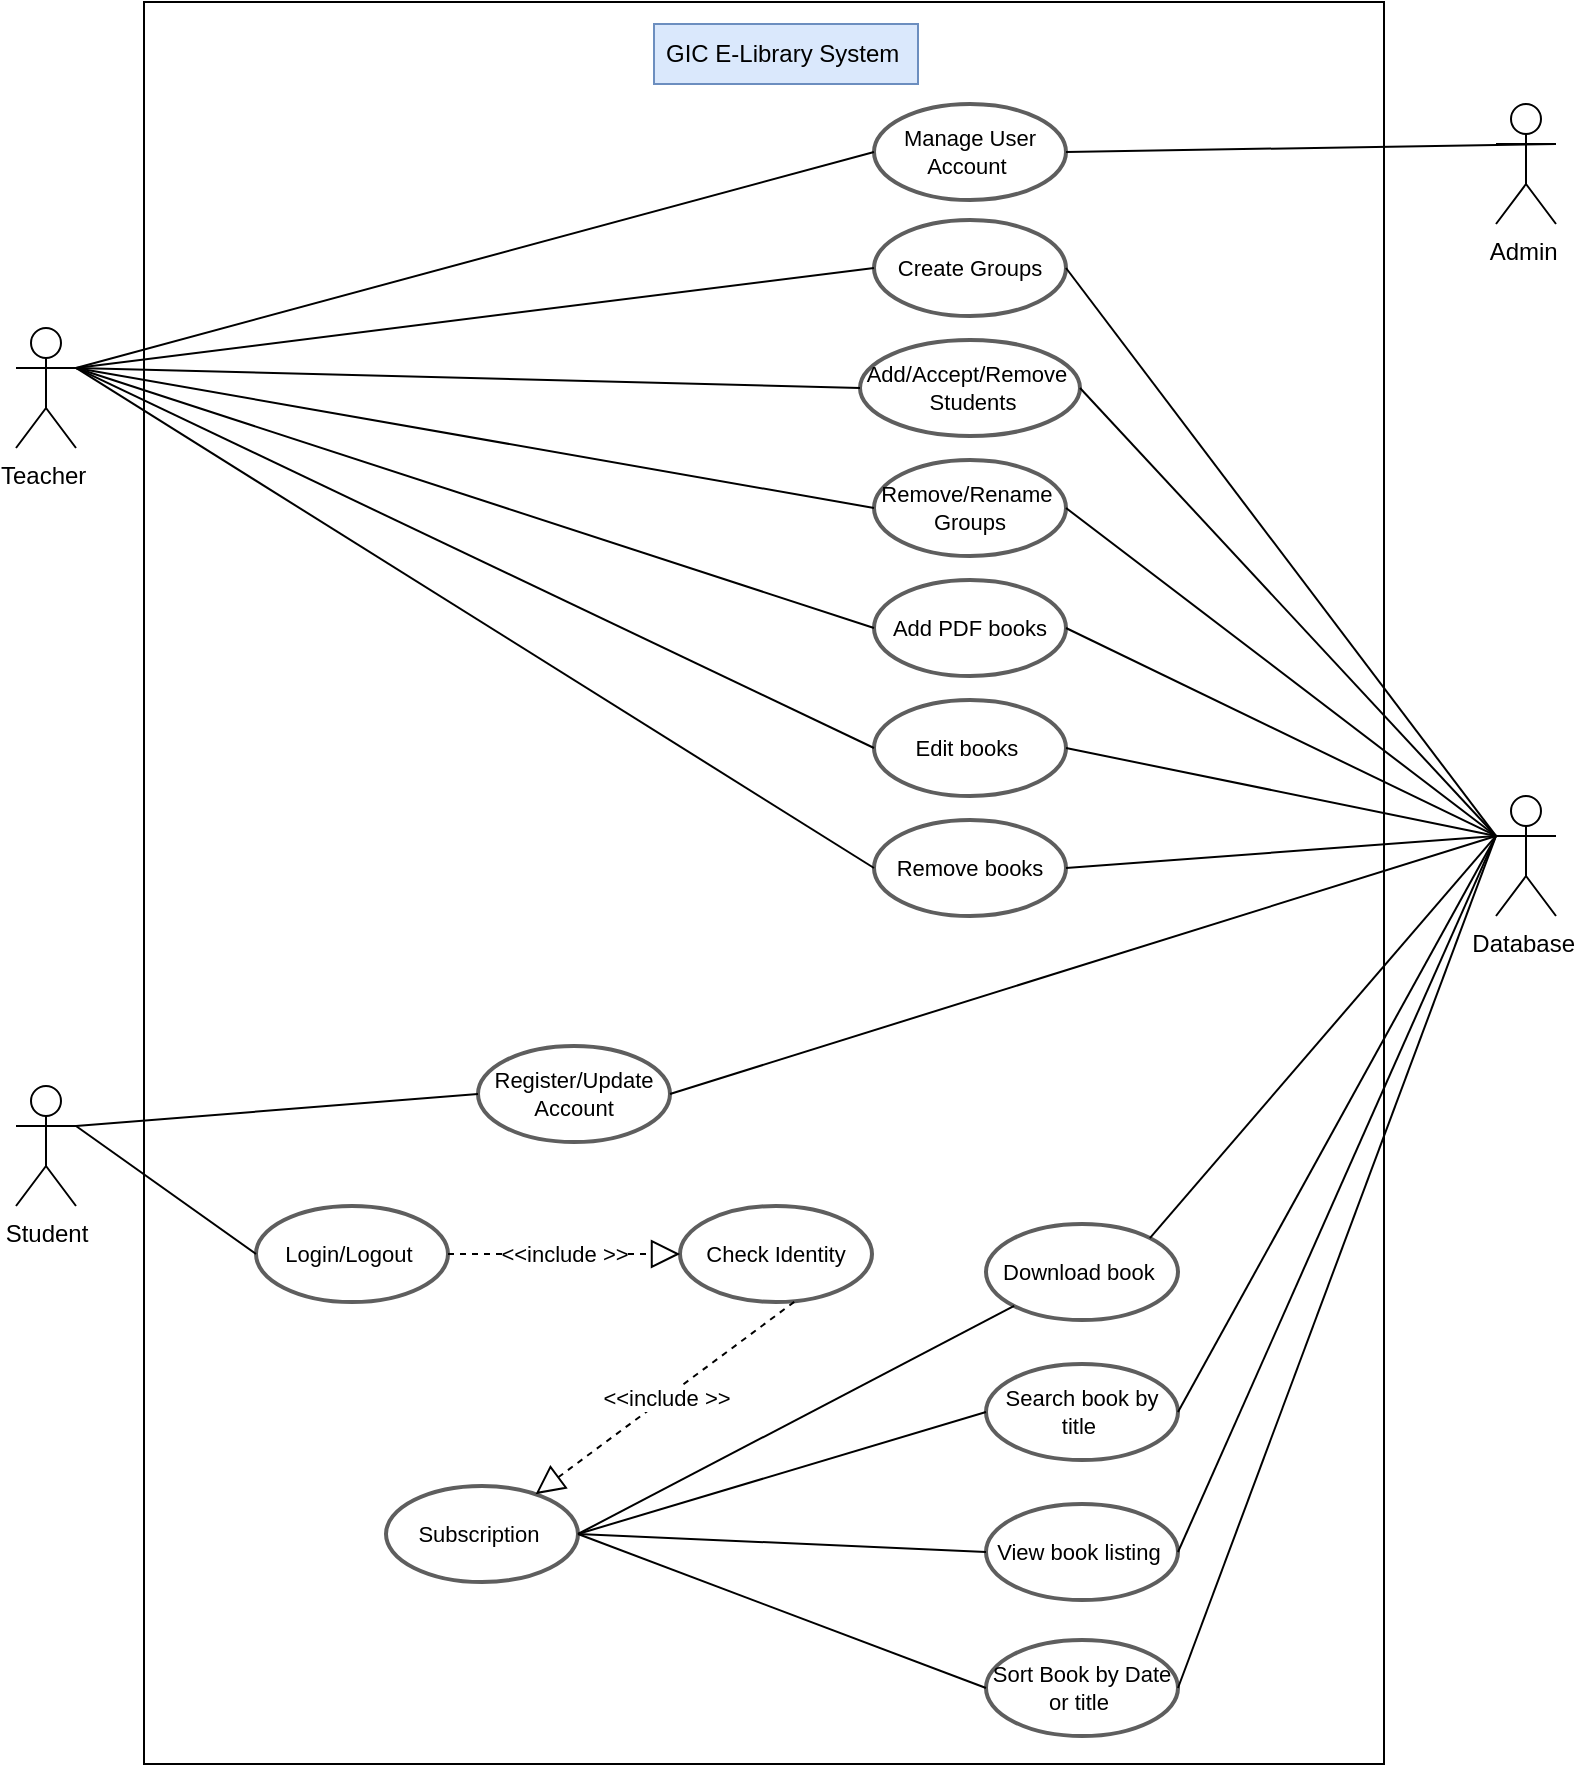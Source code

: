 <mxfile version="13.10.4" type="github" pages="2">
  <diagram id="2CdF47WXMjzZzjcYZRdF" name="Page-1">
    <mxGraphModel dx="946" dy="701" grid="1" gridSize="10" guides="1" tooltips="1" connect="1" arrows="1" fold="1" page="1" pageScale="1" pageWidth="850" pageHeight="1100" math="0" shadow="0">
      <root>
        <mxCell id="0" />
        <mxCell id="1" parent="0" />
        <mxCell id="S0Wiqqi0VeldG7RDCI-M-1" value="" style="whiteSpace=wrap;html=1;" parent="1" vertex="1">
          <mxGeometry x="129" y="49" width="620" height="881" as="geometry" />
        </mxCell>
        <mxCell id="S0Wiqqi0VeldG7RDCI-M-2" value="Teacher&amp;nbsp;" style="shape=umlActor;verticalLabelPosition=bottom;verticalAlign=top;html=1;outlineConnect=0;" parent="1" vertex="1">
          <mxGeometry x="65" y="212" width="30" height="60" as="geometry" />
        </mxCell>
        <mxCell id="S0Wiqqi0VeldG7RDCI-M-3" value="Database&amp;nbsp;" style="shape=umlActor;verticalLabelPosition=bottom;verticalAlign=top;html=1;outlineConnect=0;" parent="1" vertex="1">
          <mxGeometry x="805" y="446" width="30" height="60" as="geometry" />
        </mxCell>
        <mxCell id="s6yUv9onuNBRDBHXsQw6-3" value="Admin&amp;nbsp;" style="shape=umlActor;verticalLabelPosition=bottom;verticalAlign=top;html=1;outlineConnect=0;" parent="1" vertex="1">
          <mxGeometry x="805" y="100" width="30" height="60" as="geometry" />
        </mxCell>
        <mxCell id="s6yUv9onuNBRDBHXsQw6-6" value="GIC E-Library System&amp;nbsp;" style="text;html=1;strokeColor=#6c8ebf;fillColor=#dae8fc;align=center;verticalAlign=middle;whiteSpace=wrap;rounded=0;" parent="1" vertex="1">
          <mxGeometry x="384" y="60" width="132" height="30" as="geometry" />
        </mxCell>
        <UserObject label="Subscription&amp;nbsp;" lucidchartObjectId="KM.SlchLOaab" id="s6yUv9onuNBRDBHXsQw6-9">
          <mxCell style="html=1;overflow=block;whiteSpace=wrap;ellipse;whiteSpace=wrap;fontSize=11;spacing=3;strokeColor=#5e5e5e;strokeOpacity=100;rounded=1;absoluteArcSize=1;arcSize=7;strokeWidth=2;" parent="1" vertex="1" zOrder="5">
            <mxGeometry x="250" y="791" width="96" height="48" as="geometry" />
          </mxCell>
        </UserObject>
        <UserObject label="Check Identity" lucidchartObjectId="KM.SlchLOaab" id="s6yUv9onuNBRDBHXsQw6-10">
          <mxCell style="html=1;overflow=block;whiteSpace=wrap;ellipse;whiteSpace=wrap;fontSize=11;spacing=3;strokeColor=#5e5e5e;strokeOpacity=100;rounded=1;absoluteArcSize=1;arcSize=7;strokeWidth=2;" parent="1" vertex="1" zOrder="5">
            <mxGeometry x="397" y="651" width="96" height="48" as="geometry" />
          </mxCell>
        </UserObject>
        <UserObject label="Manage User Account&amp;nbsp;" lucidchartObjectId="KM.SlchLOaab" id="s6yUv9onuNBRDBHXsQw6-13">
          <mxCell style="html=1;overflow=block;whiteSpace=wrap;ellipse;whiteSpace=wrap;fontSize=11;spacing=3;strokeColor=#5e5e5e;strokeOpacity=100;rounded=1;absoluteArcSize=1;arcSize=7;strokeWidth=2;" parent="1" vertex="1" zOrder="5">
            <mxGeometry x="494" y="100" width="96" height="48" as="geometry" />
          </mxCell>
        </UserObject>
        <UserObject label="Login/Logout&amp;nbsp;" lucidchartObjectId="KM.SlchLOaab" id="s6yUv9onuNBRDBHXsQw6-18">
          <mxCell style="html=1;overflow=block;whiteSpace=wrap;ellipse;whiteSpace=wrap;fontSize=11;spacing=3;strokeColor=#5e5e5e;strokeOpacity=100;rounded=1;absoluteArcSize=1;arcSize=7;strokeWidth=2;" parent="1" vertex="1" zOrder="5">
            <mxGeometry x="185" y="651" width="96" height="48" as="geometry" />
          </mxCell>
        </UserObject>
        <UserObject label="Search book by title&amp;nbsp;" lucidchartObjectId="KM.SlchLOaab" id="s6yUv9onuNBRDBHXsQw6-29">
          <mxCell style="html=1;overflow=block;whiteSpace=wrap;ellipse;whiteSpace=wrap;fontSize=11;spacing=3;strokeColor=#5e5e5e;strokeOpacity=100;rounded=1;absoluteArcSize=1;arcSize=7;strokeWidth=2;" parent="1" vertex="1" zOrder="5">
            <mxGeometry x="550" y="730" width="96" height="48" as="geometry" />
          </mxCell>
        </UserObject>
        <UserObject label="View book listing&amp;nbsp;" lucidchartObjectId="KM.SlchLOaab" id="s6yUv9onuNBRDBHXsQw6-30">
          <mxCell style="html=1;overflow=block;whiteSpace=wrap;ellipse;whiteSpace=wrap;fontSize=11;spacing=3;strokeColor=#5e5e5e;strokeOpacity=100;rounded=1;absoluteArcSize=1;arcSize=7;strokeWidth=2;" parent="1" vertex="1" zOrder="5">
            <mxGeometry x="550" y="800" width="96" height="48" as="geometry" />
          </mxCell>
        </UserObject>
        <UserObject label="Download book&amp;nbsp;" lucidchartObjectId="KM.SlchLOaab" id="s6yUv9onuNBRDBHXsQw6-31">
          <mxCell style="html=1;overflow=block;whiteSpace=wrap;ellipse;whiteSpace=wrap;fontSize=11;spacing=3;strokeColor=#5e5e5e;strokeOpacity=100;rounded=1;absoluteArcSize=1;arcSize=7;strokeWidth=2;" parent="1" vertex="1" zOrder="5">
            <mxGeometry x="550" y="660" width="96" height="48" as="geometry" />
          </mxCell>
        </UserObject>
        <UserObject label="Add PDF books" lucidchartObjectId="KM.SlchLOaab" id="s6yUv9onuNBRDBHXsQw6-33">
          <mxCell style="html=1;overflow=block;whiteSpace=wrap;ellipse;whiteSpace=wrap;fontSize=11;spacing=3;strokeColor=#5e5e5e;strokeOpacity=100;rounded=1;absoluteArcSize=1;arcSize=7;strokeWidth=2;" parent="1" vertex="1" zOrder="5">
            <mxGeometry x="494" y="338" width="96" height="48" as="geometry" />
          </mxCell>
        </UserObject>
        <UserObject label="Edit books&amp;nbsp;" lucidchartObjectId="KM.SlchLOaab" id="s6yUv9onuNBRDBHXsQw6-38">
          <mxCell style="html=1;overflow=block;whiteSpace=wrap;ellipse;whiteSpace=wrap;fontSize=11;spacing=3;strokeColor=#5e5e5e;strokeOpacity=100;rounded=1;absoluteArcSize=1;arcSize=7;strokeWidth=2;" parent="1" vertex="1" zOrder="5">
            <mxGeometry x="494" y="398" width="96" height="48" as="geometry" />
          </mxCell>
        </UserObject>
        <UserObject label="Register/Update Account" lucidchartObjectId="KM.SlchLOaab" id="s6yUv9onuNBRDBHXsQw6-53">
          <mxCell style="html=1;overflow=block;whiteSpace=wrap;ellipse;whiteSpace=wrap;fontSize=11;spacing=3;strokeColor=#5e5e5e;strokeOpacity=100;rounded=1;absoluteArcSize=1;arcSize=7;strokeWidth=2;" parent="1" vertex="1" zOrder="5">
            <mxGeometry x="296" y="571" width="96" height="48" as="geometry" />
          </mxCell>
        </UserObject>
        <mxCell id="s6yUv9onuNBRDBHXsQw6-63" value="Student" style="shape=umlActor;verticalLabelPosition=bottom;verticalAlign=top;html=1;" parent="1" vertex="1">
          <mxGeometry x="65" y="591" width="30" height="60" as="geometry" />
        </mxCell>
        <mxCell id="s6yUv9onuNBRDBHXsQw6-66" value="" style="endArrow=none;html=1;exitX=1;exitY=0.333;exitDx=0;exitDy=0;exitPerimeter=0;entryX=0;entryY=0.5;entryDx=0;entryDy=0;" parent="1" source="s6yUv9onuNBRDBHXsQw6-63" target="s6yUv9onuNBRDBHXsQw6-53" edge="1">
          <mxGeometry width="50" height="50" relative="1" as="geometry">
            <mxPoint x="525" y="981" as="sourcePoint" />
            <mxPoint x="575" y="931" as="targetPoint" />
          </mxGeometry>
        </mxCell>
        <mxCell id="s6yUv9onuNBRDBHXsQw6-69" value="" style="endArrow=none;html=1;entryX=0;entryY=0.333;entryDx=0;entryDy=0;entryPerimeter=0;exitX=1;exitY=0.5;exitDx=0;exitDy=0;" parent="1" source="s6yUv9onuNBRDBHXsQw6-53" target="S0Wiqqi0VeldG7RDCI-M-3" edge="1">
          <mxGeometry width="50" height="50" relative="1" as="geometry">
            <mxPoint x="525" y="981" as="sourcePoint" />
            <mxPoint x="575" y="931" as="targetPoint" />
          </mxGeometry>
        </mxCell>
        <mxCell id="s6yUv9onuNBRDBHXsQw6-70" value="" style="endArrow=none;html=1;exitX=1;exitY=0.333;exitDx=0;exitDy=0;exitPerimeter=0;entryX=0;entryY=0.5;entryDx=0;entryDy=0;" parent="1" source="s6yUv9onuNBRDBHXsQw6-63" target="s6yUv9onuNBRDBHXsQw6-18" edge="1">
          <mxGeometry width="50" height="50" relative="1" as="geometry">
            <mxPoint x="525" y="981" as="sourcePoint" />
            <mxPoint x="575" y="931" as="targetPoint" />
          </mxGeometry>
        </mxCell>
        <mxCell id="s6yUv9onuNBRDBHXsQw6-71" value="&amp;lt;&amp;lt;include &amp;gt;&amp;gt;" style="endArrow=block;dashed=1;endFill=0;endSize=12;html=1;exitX=1;exitY=0.5;exitDx=0;exitDy=0;entryX=0;entryY=0.5;entryDx=0;entryDy=0;" parent="1" source="s6yUv9onuNBRDBHXsQw6-18" target="s6yUv9onuNBRDBHXsQw6-10" edge="1">
          <mxGeometry width="160" relative="1" as="geometry">
            <mxPoint x="465" y="951" as="sourcePoint" />
            <mxPoint x="625" y="951" as="targetPoint" />
          </mxGeometry>
        </mxCell>
        <UserObject label="Sort Book by Date or title&amp;nbsp;" lucidchartObjectId="KM.SlchLOaab" id="s6yUv9onuNBRDBHXsQw6-75">
          <mxCell style="html=1;overflow=block;whiteSpace=wrap;ellipse;whiteSpace=wrap;fontSize=11;spacing=3;strokeColor=#5e5e5e;strokeOpacity=100;rounded=1;absoluteArcSize=1;arcSize=7;strokeWidth=2;" parent="1" vertex="1" zOrder="5">
            <mxGeometry x="550" y="868" width="96" height="48" as="geometry" />
          </mxCell>
        </UserObject>
        <mxCell id="s6yUv9onuNBRDBHXsQw6-76" value="&amp;lt;&amp;lt;include &amp;gt;&amp;gt;" style="endArrow=block;dashed=1;endFill=0;endSize=12;html=1;exitX=0.595;exitY=0.999;exitDx=0;exitDy=0;exitPerimeter=0;" parent="1" source="s6yUv9onuNBRDBHXsQw6-10" target="s6yUv9onuNBRDBHXsQw6-9" edge="1">
          <mxGeometry width="160" relative="1" as="geometry">
            <mxPoint x="465" y="951" as="sourcePoint" />
            <mxPoint x="625" y="951" as="targetPoint" />
          </mxGeometry>
        </mxCell>
        <mxCell id="s6yUv9onuNBRDBHXsQw6-77" value="" style="endArrow=none;html=1;exitX=0;exitY=0.5;exitDx=0;exitDy=0;entryX=1;entryY=0.5;entryDx=0;entryDy=0;" parent="1" source="s6yUv9onuNBRDBHXsQw6-29" target="s6yUv9onuNBRDBHXsQw6-9" edge="1">
          <mxGeometry width="50" height="50" relative="1" as="geometry">
            <mxPoint x="525" y="981" as="sourcePoint" />
            <mxPoint x="575" y="931" as="targetPoint" />
          </mxGeometry>
        </mxCell>
        <mxCell id="s6yUv9onuNBRDBHXsQw6-78" value="" style="endArrow=none;html=1;exitX=0;exitY=0.5;exitDx=0;exitDy=0;entryX=1;entryY=0.5;entryDx=0;entryDy=0;" parent="1" source="s6yUv9onuNBRDBHXsQw6-30" target="s6yUv9onuNBRDBHXsQw6-9" edge="1">
          <mxGeometry width="50" height="50" relative="1" as="geometry">
            <mxPoint x="525" y="981" as="sourcePoint" />
            <mxPoint x="575" y="931" as="targetPoint" />
          </mxGeometry>
        </mxCell>
        <mxCell id="s6yUv9onuNBRDBHXsQw6-79" value="" style="endArrow=none;html=1;exitX=0;exitY=0.5;exitDx=0;exitDy=0;entryX=1;entryY=0.5;entryDx=0;entryDy=0;" parent="1" source="s6yUv9onuNBRDBHXsQw6-75" target="s6yUv9onuNBRDBHXsQw6-9" edge="1">
          <mxGeometry width="50" height="50" relative="1" as="geometry">
            <mxPoint x="525" y="981" as="sourcePoint" />
            <mxPoint x="575" y="931" as="targetPoint" />
          </mxGeometry>
        </mxCell>
        <mxCell id="s6yUv9onuNBRDBHXsQw6-80" value="" style="endArrow=none;html=1;exitX=0;exitY=1;exitDx=0;exitDy=0;entryX=1;entryY=0.5;entryDx=0;entryDy=0;" parent="1" source="s6yUv9onuNBRDBHXsQw6-31" target="s6yUv9onuNBRDBHXsQw6-9" edge="1">
          <mxGeometry width="50" height="50" relative="1" as="geometry">
            <mxPoint x="525" y="981" as="sourcePoint" />
            <mxPoint x="575" y="931" as="targetPoint" />
          </mxGeometry>
        </mxCell>
        <mxCell id="s6yUv9onuNBRDBHXsQw6-81" value="" style="endArrow=none;html=1;exitX=1;exitY=0;exitDx=0;exitDy=0;entryX=0;entryY=0.333;entryDx=0;entryDy=0;entryPerimeter=0;" parent="1" source="s6yUv9onuNBRDBHXsQw6-31" target="S0Wiqqi0VeldG7RDCI-M-3" edge="1">
          <mxGeometry width="50" height="50" relative="1" as="geometry">
            <mxPoint x="525" y="981" as="sourcePoint" />
            <mxPoint x="575" y="931" as="targetPoint" />
          </mxGeometry>
        </mxCell>
        <mxCell id="s6yUv9onuNBRDBHXsQw6-82" value="" style="endArrow=none;html=1;exitX=1;exitY=0.333;exitDx=0;exitDy=0;exitPerimeter=0;entryX=1;entryY=0.5;entryDx=0;entryDy=0;" parent="1" source="s6yUv9onuNBRDBHXsQw6-3" target="s6yUv9onuNBRDBHXsQw6-13" edge="1">
          <mxGeometry width="50" height="50" relative="1" as="geometry">
            <mxPoint x="530" y="158" as="sourcePoint" />
            <mxPoint x="580" y="108" as="targetPoint" />
          </mxGeometry>
        </mxCell>
        <UserObject label="Create Groups" lucidchartObjectId="KM.SlchLOaab" id="s6yUv9onuNBRDBHXsQw6-84">
          <mxCell style="html=1;overflow=block;whiteSpace=wrap;ellipse;whiteSpace=wrap;fontSize=11;spacing=3;strokeColor=#5e5e5e;strokeOpacity=100;rounded=1;absoluteArcSize=1;arcSize=7;strokeWidth=2;" parent="1" vertex="1" zOrder="5">
            <mxGeometry x="494" y="158" width="96" height="48" as="geometry" />
          </mxCell>
        </UserObject>
        <UserObject label="Add/Accept/Remove&amp;nbsp; &amp;nbsp;Students" lucidchartObjectId="KM.SlchLOaab" id="s6yUv9onuNBRDBHXsQw6-85">
          <mxCell style="html=1;overflow=block;whiteSpace=wrap;ellipse;whiteSpace=wrap;fontSize=11;spacing=3;strokeColor=#5e5e5e;strokeOpacity=100;rounded=1;absoluteArcSize=1;arcSize=7;strokeWidth=2;" parent="1" vertex="1" zOrder="5">
            <mxGeometry x="487" y="218" width="110" height="48" as="geometry" />
          </mxCell>
        </UserObject>
        <UserObject label="Remove/Rename&amp;nbsp; Groups" lucidchartObjectId="KM.SlchLOaab" id="s6yUv9onuNBRDBHXsQw6-86">
          <mxCell style="html=1;overflow=block;whiteSpace=wrap;ellipse;whiteSpace=wrap;fontSize=11;spacing=3;strokeColor=#5e5e5e;strokeOpacity=100;rounded=1;absoluteArcSize=1;arcSize=7;strokeWidth=2;" parent="1" vertex="1" zOrder="5">
            <mxGeometry x="494" y="278" width="96" height="48" as="geometry" />
          </mxCell>
        </UserObject>
        <UserObject label="Remove books" lucidchartObjectId="KM.SlchLOaab" id="s6yUv9onuNBRDBHXsQw6-39">
          <mxCell style="html=1;overflow=block;whiteSpace=wrap;ellipse;whiteSpace=wrap;fontSize=11;spacing=3;strokeColor=#5e5e5e;strokeOpacity=100;rounded=1;absoluteArcSize=1;arcSize=7;strokeWidth=2;" parent="1" vertex="1" zOrder="5">
            <mxGeometry x="494" y="458" width="96" height="48" as="geometry" />
          </mxCell>
        </UserObject>
        <mxCell id="s6yUv9onuNBRDBHXsQw6-90" value="" style="endArrow=none;html=1;exitX=1;exitY=0.333;exitDx=0;exitDy=0;exitPerimeter=0;entryX=0;entryY=0.5;entryDx=0;entryDy=0;" parent="1" source="S0Wiqqi0VeldG7RDCI-M-2" target="s6yUv9onuNBRDBHXsQw6-13" edge="1">
          <mxGeometry width="50" height="50" relative="1" as="geometry">
            <mxPoint x="640" y="460" as="sourcePoint" />
            <mxPoint x="690" y="410" as="targetPoint" />
          </mxGeometry>
        </mxCell>
        <mxCell id="s6yUv9onuNBRDBHXsQw6-91" value="" style="endArrow=none;html=1;exitX=1;exitY=0.333;exitDx=0;exitDy=0;exitPerimeter=0;entryX=0;entryY=0.5;entryDx=0;entryDy=0;" parent="1" source="S0Wiqqi0VeldG7RDCI-M-2" target="s6yUv9onuNBRDBHXsQw6-84" edge="1">
          <mxGeometry width="50" height="50" relative="1" as="geometry">
            <mxPoint x="640" y="460" as="sourcePoint" />
            <mxPoint x="690" y="410" as="targetPoint" />
          </mxGeometry>
        </mxCell>
        <mxCell id="s6yUv9onuNBRDBHXsQw6-92" value="" style="endArrow=none;html=1;exitX=1;exitY=0.333;exitDx=0;exitDy=0;exitPerimeter=0;entryX=0;entryY=0.5;entryDx=0;entryDy=0;" parent="1" source="S0Wiqqi0VeldG7RDCI-M-2" target="s6yUv9onuNBRDBHXsQw6-85" edge="1">
          <mxGeometry width="50" height="50" relative="1" as="geometry">
            <mxPoint x="640" y="460" as="sourcePoint" />
            <mxPoint x="690" y="410" as="targetPoint" />
          </mxGeometry>
        </mxCell>
        <mxCell id="s6yUv9onuNBRDBHXsQw6-93" value="" style="endArrow=none;html=1;exitX=1;exitY=0.333;exitDx=0;exitDy=0;exitPerimeter=0;entryX=0;entryY=0.5;entryDx=0;entryDy=0;" parent="1" source="S0Wiqqi0VeldG7RDCI-M-2" target="s6yUv9onuNBRDBHXsQw6-86" edge="1">
          <mxGeometry width="50" height="50" relative="1" as="geometry">
            <mxPoint x="640" y="460" as="sourcePoint" />
            <mxPoint x="690" y="410" as="targetPoint" />
          </mxGeometry>
        </mxCell>
        <mxCell id="s6yUv9onuNBRDBHXsQw6-94" value="" style="endArrow=none;html=1;exitX=1;exitY=0.333;exitDx=0;exitDy=0;exitPerimeter=0;entryX=0;entryY=0.5;entryDx=0;entryDy=0;" parent="1" source="S0Wiqqi0VeldG7RDCI-M-2" target="s6yUv9onuNBRDBHXsQw6-33" edge="1">
          <mxGeometry width="50" height="50" relative="1" as="geometry">
            <mxPoint x="640" y="460" as="sourcePoint" />
            <mxPoint x="690" y="410" as="targetPoint" />
          </mxGeometry>
        </mxCell>
        <mxCell id="s6yUv9onuNBRDBHXsQw6-95" value="" style="endArrow=none;html=1;exitX=1;exitY=0.333;exitDx=0;exitDy=0;exitPerimeter=0;entryX=0;entryY=0.5;entryDx=0;entryDy=0;" parent="1" source="S0Wiqqi0VeldG7RDCI-M-2" target="s6yUv9onuNBRDBHXsQw6-38" edge="1">
          <mxGeometry width="50" height="50" relative="1" as="geometry">
            <mxPoint x="640" y="460" as="sourcePoint" />
            <mxPoint x="690" y="410" as="targetPoint" />
          </mxGeometry>
        </mxCell>
        <mxCell id="s6yUv9onuNBRDBHXsQw6-96" value="" style="endArrow=none;html=1;exitX=1;exitY=0.333;exitDx=0;exitDy=0;exitPerimeter=0;entryX=0;entryY=0.5;entryDx=0;entryDy=0;" parent="1" source="S0Wiqqi0VeldG7RDCI-M-2" target="s6yUv9onuNBRDBHXsQw6-39" edge="1">
          <mxGeometry width="50" height="50" relative="1" as="geometry">
            <mxPoint x="640" y="460" as="sourcePoint" />
            <mxPoint x="690" y="410" as="targetPoint" />
          </mxGeometry>
        </mxCell>
        <mxCell id="s6yUv9onuNBRDBHXsQw6-97" value="" style="endArrow=none;html=1;entryX=0;entryY=0.333;entryDx=0;entryDy=0;entryPerimeter=0;exitX=1;exitY=0.5;exitDx=0;exitDy=0;" parent="1" source="s6yUv9onuNBRDBHXsQw6-39" target="S0Wiqqi0VeldG7RDCI-M-3" edge="1">
          <mxGeometry width="50" height="50" relative="1" as="geometry">
            <mxPoint x="620" y="510" as="sourcePoint" />
            <mxPoint x="670" y="460" as="targetPoint" />
          </mxGeometry>
        </mxCell>
        <mxCell id="s6yUv9onuNBRDBHXsQw6-98" value="" style="endArrow=none;html=1;entryX=1;entryY=0.5;entryDx=0;entryDy=0;exitX=0;exitY=0.333;exitDx=0;exitDy=0;exitPerimeter=0;" parent="1" source="S0Wiqqi0VeldG7RDCI-M-3" target="s6yUv9onuNBRDBHXsQw6-38" edge="1">
          <mxGeometry width="50" height="50" relative="1" as="geometry">
            <mxPoint x="620" y="510" as="sourcePoint" />
            <mxPoint x="670" y="460" as="targetPoint" />
          </mxGeometry>
        </mxCell>
        <mxCell id="s6yUv9onuNBRDBHXsQw6-99" value="" style="endArrow=none;html=1;exitX=1;exitY=0.5;exitDx=0;exitDy=0;entryX=0;entryY=0.333;entryDx=0;entryDy=0;entryPerimeter=0;" parent="1" source="s6yUv9onuNBRDBHXsQw6-33" target="S0Wiqqi0VeldG7RDCI-M-3" edge="1">
          <mxGeometry width="50" height="50" relative="1" as="geometry">
            <mxPoint x="620" y="510" as="sourcePoint" />
            <mxPoint x="670" y="460" as="targetPoint" />
          </mxGeometry>
        </mxCell>
        <mxCell id="s6yUv9onuNBRDBHXsQw6-100" value="" style="endArrow=none;html=1;entryX=1;entryY=0.5;entryDx=0;entryDy=0;exitX=0;exitY=0.333;exitDx=0;exitDy=0;exitPerimeter=0;" parent="1" source="S0Wiqqi0VeldG7RDCI-M-3" target="s6yUv9onuNBRDBHXsQw6-86" edge="1">
          <mxGeometry width="50" height="50" relative="1" as="geometry">
            <mxPoint x="620" y="510" as="sourcePoint" />
            <mxPoint x="670" y="460" as="targetPoint" />
          </mxGeometry>
        </mxCell>
        <mxCell id="s6yUv9onuNBRDBHXsQw6-101" value="" style="endArrow=none;html=1;entryX=1;entryY=0.5;entryDx=0;entryDy=0;exitX=0;exitY=0.333;exitDx=0;exitDy=0;exitPerimeter=0;" parent="1" source="S0Wiqqi0VeldG7RDCI-M-3" target="s6yUv9onuNBRDBHXsQw6-85" edge="1">
          <mxGeometry width="50" height="50" relative="1" as="geometry">
            <mxPoint x="620" y="510" as="sourcePoint" />
            <mxPoint x="670" y="460" as="targetPoint" />
          </mxGeometry>
        </mxCell>
        <mxCell id="s6yUv9onuNBRDBHXsQw6-102" value="" style="endArrow=none;html=1;entryX=1;entryY=0.5;entryDx=0;entryDy=0;exitX=0;exitY=0.333;exitDx=0;exitDy=0;exitPerimeter=0;" parent="1" source="S0Wiqqi0VeldG7RDCI-M-3" target="s6yUv9onuNBRDBHXsQw6-84" edge="1">
          <mxGeometry width="50" height="50" relative="1" as="geometry">
            <mxPoint x="620" y="510" as="sourcePoint" />
            <mxPoint x="670" y="460" as="targetPoint" />
          </mxGeometry>
        </mxCell>
        <mxCell id="HA9ohI-dC3bw5_1qZY9F-1" value="" style="endArrow=none;html=1;exitX=1;exitY=0.5;exitDx=0;exitDy=0;entryX=0;entryY=0.333;entryDx=0;entryDy=0;entryPerimeter=0;" parent="1" source="s6yUv9onuNBRDBHXsQw6-29" target="S0Wiqqi0VeldG7RDCI-M-3" edge="1">
          <mxGeometry width="50" height="50" relative="1" as="geometry">
            <mxPoint x="370" y="500" as="sourcePoint" />
            <mxPoint x="420" y="450" as="targetPoint" />
          </mxGeometry>
        </mxCell>
        <mxCell id="HA9ohI-dC3bw5_1qZY9F-2" value="" style="endArrow=none;html=1;exitX=1;exitY=0.5;exitDx=0;exitDy=0;entryX=0;entryY=0.333;entryDx=0;entryDy=0;entryPerimeter=0;" parent="1" source="s6yUv9onuNBRDBHXsQw6-30" target="S0Wiqqi0VeldG7RDCI-M-3" edge="1">
          <mxGeometry width="50" height="50" relative="1" as="geometry">
            <mxPoint x="370" y="500" as="sourcePoint" />
            <mxPoint x="420" y="450" as="targetPoint" />
          </mxGeometry>
        </mxCell>
        <mxCell id="HA9ohI-dC3bw5_1qZY9F-3" value="" style="endArrow=none;html=1;exitX=1;exitY=0.5;exitDx=0;exitDy=0;entryX=0;entryY=0.333;entryDx=0;entryDy=0;entryPerimeter=0;" parent="1" source="s6yUv9onuNBRDBHXsQw6-75" target="S0Wiqqi0VeldG7RDCI-M-3" edge="1">
          <mxGeometry width="50" height="50" relative="1" as="geometry">
            <mxPoint x="370" y="500" as="sourcePoint" />
            <mxPoint x="420" y="450" as="targetPoint" />
          </mxGeometry>
        </mxCell>
      </root>
    </mxGraphModel>
  </diagram>
  <diagram id="QVra6mG_WjTgJhwAOKnQ" name="Page-2">
    <mxGraphModel dx="946" dy="701" grid="1" gridSize="10" guides="1" tooltips="1" connect="1" arrows="1" fold="1" page="1" pageScale="1" pageWidth="850" pageHeight="1400" background="#F1FAEE" math="0" shadow="0">
      <root>
        <mxCell id="zE9Hp-5qd8VeIjoyqKUt-0" />
        <mxCell id="zE9Hp-5qd8VeIjoyqKUt-1" parent="zE9Hp-5qd8VeIjoyqKUt-0" />
        <mxCell id="F9OFWrHTBe2agFFfv1ls-0" value="" style="ellipse;html=1;shape=startState;fillColor=#A8DADC;strokeColor=#457B9D;fontColor=#1D3557;" vertex="1" parent="zE9Hp-5qd8VeIjoyqKUt-1">
          <mxGeometry x="270" y="30" width="30" height="30" as="geometry" />
        </mxCell>
        <mxCell id="F9OFWrHTBe2agFFfv1ls-3" value="Teacher Request Admin to create new group" style="rounded=1;whiteSpace=wrap;html=1;fillColor=#A8DADC;strokeColor=#457B9D;fontColor=#1D3557;" vertex="1" parent="zE9Hp-5qd8VeIjoyqKUt-1">
          <mxGeometry x="225" y="90" width="120" height="60" as="geometry" />
        </mxCell>
        <mxCell id="F9OFWrHTBe2agFFfv1ls-5" value="Check Identity&amp;nbsp;" style="rounded=1;whiteSpace=wrap;html=1;fillColor=#A8DADC;strokeColor=#457B9D;fontColor=#1D3557;" vertex="1" parent="zE9Hp-5qd8VeIjoyqKUt-1">
          <mxGeometry x="225" y="180" width="120" height="60" as="geometry" />
        </mxCell>
        <mxCell id="F9OFWrHTBe2agFFfv1ls-7" value="" style="endArrow=open;endFill=1;endSize=12;html=1;strokeColor=#457B9D;fillColor=#A8DADC;fontColor=#1D3557;exitX=0.5;exitY=1;exitDx=0;exitDy=0;entryX=0.5;entryY=0;entryDx=0;entryDy=0;" edge="1" parent="zE9Hp-5qd8VeIjoyqKUt-1" source="F9OFWrHTBe2agFFfv1ls-0" target="F9OFWrHTBe2agFFfv1ls-3">
          <mxGeometry width="160" relative="1" as="geometry">
            <mxPoint x="90" y="290" as="sourcePoint" />
            <mxPoint x="250" y="290" as="targetPoint" />
          </mxGeometry>
        </mxCell>
        <mxCell id="F9OFWrHTBe2agFFfv1ls-8" value="" style="endArrow=open;endFill=1;endSize=12;html=1;strokeColor=#457B9D;fillColor=#A8DADC;fontColor=#1D3557;exitX=0.5;exitY=1;exitDx=0;exitDy=0;" edge="1" parent="zE9Hp-5qd8VeIjoyqKUt-1" source="F9OFWrHTBe2agFFfv1ls-3" target="F9OFWrHTBe2agFFfv1ls-5">
          <mxGeometry width="160" relative="1" as="geometry">
            <mxPoint x="90" y="290" as="sourcePoint" />
            <mxPoint x="250" y="290" as="targetPoint" />
          </mxGeometry>
        </mxCell>
        <mxCell id="F9OFWrHTBe2agFFfv1ls-11" value="Add/Edit/Remove Books" style="rounded=1;whiteSpace=wrap;html=1;fillColor=#A8DADC;strokeColor=#457B9D;fontColor=#1D3557;" vertex="1" parent="zE9Hp-5qd8VeIjoyqKUt-1">
          <mxGeometry x="225" y="330" width="120" height="60" as="geometry" />
        </mxCell>
        <mxCell id="F9OFWrHTBe2agFFfv1ls-12" value="" style="rhombus;rounded=0;sketch=0;strokeColor=#457B9D;fillColor=#A8DADC;fontColor=#1D3557;" vertex="1" parent="zE9Hp-5qd8VeIjoyqKUt-1">
          <mxGeometry x="270" y="270" width="30" height="30" as="geometry" />
        </mxCell>
        <mxCell id="F9OFWrHTBe2agFFfv1ls-13" value="" style="endArrow=open;endFill=1;endSize=12;html=1;strokeColor=#457B9D;fillColor=#A8DADC;fontColor=#1D3557;exitX=0.5;exitY=1;exitDx=0;exitDy=0;" edge="1" parent="zE9Hp-5qd8VeIjoyqKUt-1" source="F9OFWrHTBe2agFFfv1ls-5" target="F9OFWrHTBe2agFFfv1ls-12">
          <mxGeometry width="160" relative="1" as="geometry">
            <mxPoint x="90" y="290" as="sourcePoint" />
            <mxPoint x="250" y="290" as="targetPoint" />
          </mxGeometry>
        </mxCell>
        <mxCell id="F9OFWrHTBe2agFFfv1ls-15" value="" style="ellipse;html=1;shape=endState;fillColor=#000000;strokeColor=#ff0000;rounded=0;sketch=0;fontColor=#1D3557;" vertex="1" parent="zE9Hp-5qd8VeIjoyqKUt-1">
          <mxGeometry x="100" y="270" width="30" height="30" as="geometry" />
        </mxCell>
        <mxCell id="F9OFWrHTBe2agFFfv1ls-16" value="" style="endArrow=open;endFill=1;endSize=12;html=1;strokeColor=#457B9D;fillColor=#A8DADC;fontColor=#1D3557;exitX=0;exitY=0.5;exitDx=0;exitDy=0;entryX=1;entryY=0.5;entryDx=0;entryDy=0;" edge="1" parent="zE9Hp-5qd8VeIjoyqKUt-1" source="F9OFWrHTBe2agFFfv1ls-12" target="F9OFWrHTBe2agFFfv1ls-15">
          <mxGeometry width="160" relative="1" as="geometry">
            <mxPoint x="90" y="290" as="sourcePoint" />
            <mxPoint x="200" y="300" as="targetPoint" />
          </mxGeometry>
        </mxCell>
        <mxCell id="F9OFWrHTBe2agFFfv1ls-17" value="" style="endArrow=open;endFill=1;endSize=12;html=1;strokeColor=#457B9D;fillColor=#A8DADC;fontColor=#1D3557;exitX=0.5;exitY=1;exitDx=0;exitDy=0;entryX=0.5;entryY=0;entryDx=0;entryDy=0;" edge="1" parent="zE9Hp-5qd8VeIjoyqKUt-1" source="F9OFWrHTBe2agFFfv1ls-12" target="F9OFWrHTBe2agFFfv1ls-11">
          <mxGeometry width="160" relative="1" as="geometry">
            <mxPoint x="90" y="290" as="sourcePoint" />
            <mxPoint x="250" y="290" as="targetPoint" />
          </mxGeometry>
        </mxCell>
        <mxCell id="F9OFWrHTBe2agFFfv1ls-21" value="Add/Accept/Remove Students" style="rounded=1;whiteSpace=wrap;html=1;fillColor=#A8DADC;strokeColor=#457B9D;fontColor=#1D3557;" vertex="1" parent="zE9Hp-5qd8VeIjoyqKUt-1">
          <mxGeometry x="225" y="420" width="120" height="60" as="geometry" />
        </mxCell>
        <mxCell id="F9OFWrHTBe2agFFfv1ls-22" value="Check Identity&amp;nbsp;" style="rounded=1;whiteSpace=wrap;html=1;fillColor=#A8DADC;strokeColor=#457B9D;fontColor=#1D3557;" vertex="1" parent="zE9Hp-5qd8VeIjoyqKUt-1">
          <mxGeometry x="225" y="510" width="120" height="60" as="geometry" />
        </mxCell>
      </root>
    </mxGraphModel>
  </diagram>
</mxfile>
